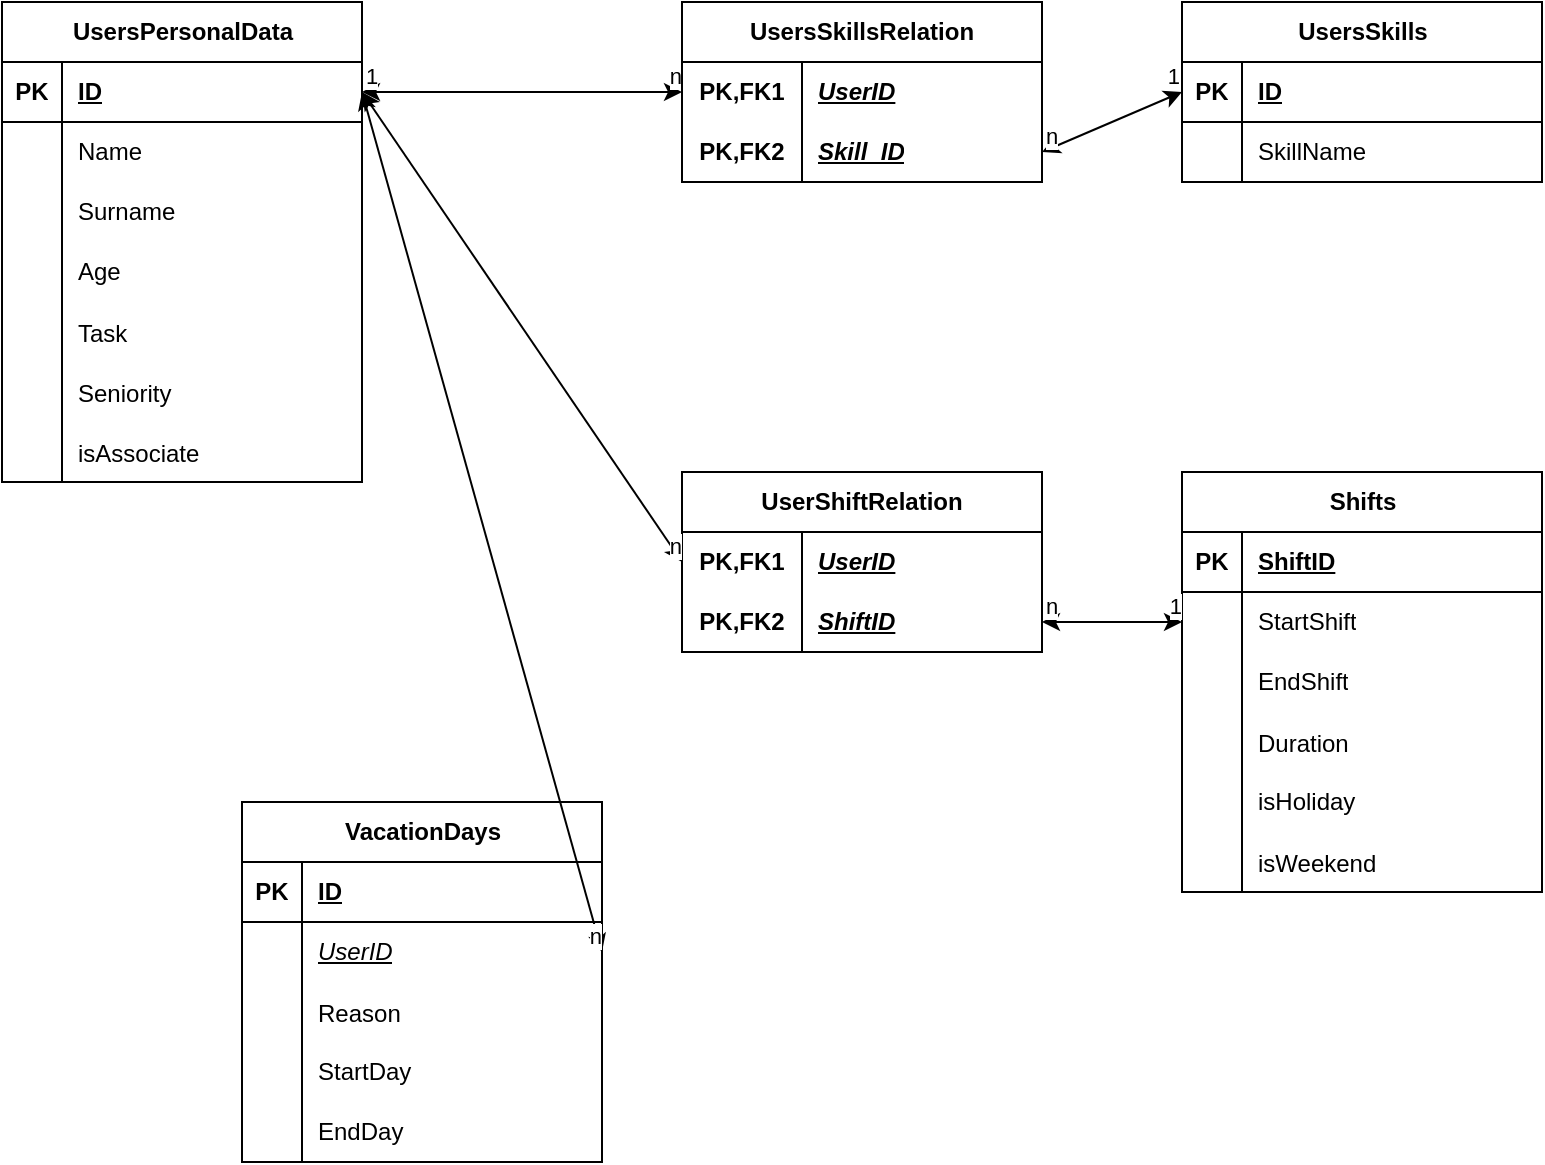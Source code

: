 <mxfile version="21.2.3" type="device">
  <diagram name="Pagina-1" id="dLxvylgiUTiGegp5KjUo">
    <mxGraphModel dx="1434" dy="794" grid="1" gridSize="10" guides="1" tooltips="1" connect="1" arrows="1" fold="1" page="1" pageScale="1" pageWidth="1654" pageHeight="1169" math="0" shadow="0">
      <root>
        <mxCell id="0" />
        <mxCell id="1" parent="0" />
        <mxCell id="ZmfaEJOe7WPnqcubcP7j-56" value="" style="endArrow=classic;html=1;rounded=0;startArrow=classic;startFill=1;exitX=1;exitY=0.5;exitDx=0;exitDy=0;entryX=0;entryY=0.5;entryDx=0;entryDy=0;" edge="1" parent="1" source="ZmfaEJOe7WPnqcubcP7j-64" target="ZmfaEJOe7WPnqcubcP7j-117">
          <mxGeometry relative="1" as="geometry">
            <mxPoint x="160" y="90" as="sourcePoint" />
            <mxPoint x="250" y="90" as="targetPoint" />
          </mxGeometry>
        </mxCell>
        <mxCell id="ZmfaEJOe7WPnqcubcP7j-58" value="1" style="edgeLabel;resizable=0;html=1;align=left;verticalAlign=bottom;" connectable="0" vertex="1" parent="ZmfaEJOe7WPnqcubcP7j-56">
          <mxGeometry x="-1" relative="1" as="geometry" />
        </mxCell>
        <mxCell id="ZmfaEJOe7WPnqcubcP7j-59" value="n" style="edgeLabel;resizable=0;html=1;align=right;verticalAlign=bottom;" connectable="0" vertex="1" parent="ZmfaEJOe7WPnqcubcP7j-56">
          <mxGeometry x="1" relative="1" as="geometry" />
        </mxCell>
        <mxCell id="ZmfaEJOe7WPnqcubcP7j-60" value="" style="endArrow=classic;html=1;rounded=0;startArrow=classic;startFill=1;entryX=0;entryY=0.5;entryDx=0;entryDy=0;exitX=1;exitY=0.5;exitDx=0;exitDy=0;" edge="1" parent="1" source="ZmfaEJOe7WPnqcubcP7j-120" target="ZmfaEJOe7WPnqcubcP7j-103">
          <mxGeometry relative="1" as="geometry">
            <mxPoint x="640" y="115" as="sourcePoint" />
            <mxPoint x="740" y="90" as="targetPoint" />
          </mxGeometry>
        </mxCell>
        <mxCell id="ZmfaEJOe7WPnqcubcP7j-61" value="n" style="edgeLabel;resizable=0;html=1;align=left;verticalAlign=bottom;" connectable="0" vertex="1" parent="ZmfaEJOe7WPnqcubcP7j-60">
          <mxGeometry x="-1" relative="1" as="geometry" />
        </mxCell>
        <mxCell id="ZmfaEJOe7WPnqcubcP7j-62" value="1" style="edgeLabel;resizable=0;html=1;align=right;verticalAlign=bottom;" connectable="0" vertex="1" parent="ZmfaEJOe7WPnqcubcP7j-60">
          <mxGeometry x="1" relative="1" as="geometry" />
        </mxCell>
        <mxCell id="ZmfaEJOe7WPnqcubcP7j-63" value="UsersPersonalData" style="shape=table;startSize=30;container=1;collapsible=1;childLayout=tableLayout;fixedRows=1;rowLines=0;fontStyle=1;align=center;resizeLast=1;html=1;" vertex="1" parent="1">
          <mxGeometry x="20" y="60" width="180" height="240" as="geometry" />
        </mxCell>
        <mxCell id="ZmfaEJOe7WPnqcubcP7j-64" value="" style="shape=tableRow;horizontal=0;startSize=0;swimlaneHead=0;swimlaneBody=0;fillColor=none;collapsible=0;dropTarget=0;points=[[0,0.5],[1,0.5]];portConstraint=eastwest;top=0;left=0;right=0;bottom=1;" vertex="1" parent="ZmfaEJOe7WPnqcubcP7j-63">
          <mxGeometry y="30" width="180" height="30" as="geometry" />
        </mxCell>
        <mxCell id="ZmfaEJOe7WPnqcubcP7j-65" value="PK" style="shape=partialRectangle;connectable=0;fillColor=none;top=0;left=0;bottom=0;right=0;fontStyle=1;overflow=hidden;whiteSpace=wrap;html=1;" vertex="1" parent="ZmfaEJOe7WPnqcubcP7j-64">
          <mxGeometry width="30" height="30" as="geometry">
            <mxRectangle width="30" height="30" as="alternateBounds" />
          </mxGeometry>
        </mxCell>
        <mxCell id="ZmfaEJOe7WPnqcubcP7j-66" value="&lt;div&gt;ID&lt;/div&gt;" style="shape=partialRectangle;connectable=0;fillColor=none;top=0;left=0;bottom=0;right=0;align=left;spacingLeft=6;fontStyle=5;overflow=hidden;whiteSpace=wrap;html=1;" vertex="1" parent="ZmfaEJOe7WPnqcubcP7j-64">
          <mxGeometry x="30" width="150" height="30" as="geometry">
            <mxRectangle width="150" height="30" as="alternateBounds" />
          </mxGeometry>
        </mxCell>
        <mxCell id="ZmfaEJOe7WPnqcubcP7j-67" value="" style="shape=tableRow;horizontal=0;startSize=0;swimlaneHead=0;swimlaneBody=0;fillColor=none;collapsible=0;dropTarget=0;points=[[0,0.5],[1,0.5]];portConstraint=eastwest;top=0;left=0;right=0;bottom=0;" vertex="1" parent="ZmfaEJOe7WPnqcubcP7j-63">
          <mxGeometry y="60" width="180" height="30" as="geometry" />
        </mxCell>
        <mxCell id="ZmfaEJOe7WPnqcubcP7j-68" value="" style="shape=partialRectangle;connectable=0;fillColor=none;top=0;left=0;bottom=0;right=0;editable=1;overflow=hidden;whiteSpace=wrap;html=1;" vertex="1" parent="ZmfaEJOe7WPnqcubcP7j-67">
          <mxGeometry width="30" height="30" as="geometry">
            <mxRectangle width="30" height="30" as="alternateBounds" />
          </mxGeometry>
        </mxCell>
        <mxCell id="ZmfaEJOe7WPnqcubcP7j-69" value="Name" style="shape=partialRectangle;connectable=0;fillColor=none;top=0;left=0;bottom=0;right=0;align=left;spacingLeft=6;overflow=hidden;whiteSpace=wrap;html=1;" vertex="1" parent="ZmfaEJOe7WPnqcubcP7j-67">
          <mxGeometry x="30" width="150" height="30" as="geometry">
            <mxRectangle width="150" height="30" as="alternateBounds" />
          </mxGeometry>
        </mxCell>
        <mxCell id="ZmfaEJOe7WPnqcubcP7j-70" value="" style="shape=tableRow;horizontal=0;startSize=0;swimlaneHead=0;swimlaneBody=0;fillColor=none;collapsible=0;dropTarget=0;points=[[0,0.5],[1,0.5]];portConstraint=eastwest;top=0;left=0;right=0;bottom=0;" vertex="1" parent="ZmfaEJOe7WPnqcubcP7j-63">
          <mxGeometry y="90" width="180" height="30" as="geometry" />
        </mxCell>
        <mxCell id="ZmfaEJOe7WPnqcubcP7j-71" value="" style="shape=partialRectangle;connectable=0;fillColor=none;top=0;left=0;bottom=0;right=0;editable=1;overflow=hidden;whiteSpace=wrap;html=1;" vertex="1" parent="ZmfaEJOe7WPnqcubcP7j-70">
          <mxGeometry width="30" height="30" as="geometry">
            <mxRectangle width="30" height="30" as="alternateBounds" />
          </mxGeometry>
        </mxCell>
        <mxCell id="ZmfaEJOe7WPnqcubcP7j-72" value="Surname" style="shape=partialRectangle;connectable=0;fillColor=none;top=0;left=0;bottom=0;right=0;align=left;spacingLeft=6;overflow=hidden;whiteSpace=wrap;html=1;" vertex="1" parent="ZmfaEJOe7WPnqcubcP7j-70">
          <mxGeometry x="30" width="150" height="30" as="geometry">
            <mxRectangle width="150" height="30" as="alternateBounds" />
          </mxGeometry>
        </mxCell>
        <mxCell id="ZmfaEJOe7WPnqcubcP7j-73" value="" style="shape=tableRow;horizontal=0;startSize=0;swimlaneHead=0;swimlaneBody=0;fillColor=none;collapsible=0;dropTarget=0;points=[[0,0.5],[1,0.5]];portConstraint=eastwest;top=0;left=0;right=0;bottom=0;" vertex="1" parent="ZmfaEJOe7WPnqcubcP7j-63">
          <mxGeometry y="120" width="180" height="30" as="geometry" />
        </mxCell>
        <mxCell id="ZmfaEJOe7WPnqcubcP7j-74" value="" style="shape=partialRectangle;connectable=0;fillColor=none;top=0;left=0;bottom=0;right=0;editable=1;overflow=hidden;whiteSpace=wrap;html=1;" vertex="1" parent="ZmfaEJOe7WPnqcubcP7j-73">
          <mxGeometry width="30" height="30" as="geometry">
            <mxRectangle width="30" height="30" as="alternateBounds" />
          </mxGeometry>
        </mxCell>
        <mxCell id="ZmfaEJOe7WPnqcubcP7j-75" value="Age" style="shape=partialRectangle;connectable=0;fillColor=none;top=0;left=0;bottom=0;right=0;align=left;spacingLeft=6;overflow=hidden;whiteSpace=wrap;html=1;" vertex="1" parent="ZmfaEJOe7WPnqcubcP7j-73">
          <mxGeometry x="30" width="150" height="30" as="geometry">
            <mxRectangle width="150" height="30" as="alternateBounds" />
          </mxGeometry>
        </mxCell>
        <mxCell id="ZmfaEJOe7WPnqcubcP7j-166" value="" style="shape=tableRow;horizontal=0;startSize=0;swimlaneHead=0;swimlaneBody=0;fillColor=none;collapsible=0;dropTarget=0;points=[[0,0.5],[1,0.5]];portConstraint=eastwest;top=0;left=0;right=0;bottom=0;" vertex="1" parent="ZmfaEJOe7WPnqcubcP7j-63">
          <mxGeometry y="150" width="180" height="30" as="geometry" />
        </mxCell>
        <mxCell id="ZmfaEJOe7WPnqcubcP7j-167" value="" style="shape=partialRectangle;connectable=0;fillColor=none;top=0;left=0;bottom=0;right=0;editable=1;overflow=hidden;" vertex="1" parent="ZmfaEJOe7WPnqcubcP7j-166">
          <mxGeometry width="30" height="30" as="geometry">
            <mxRectangle width="30" height="30" as="alternateBounds" />
          </mxGeometry>
        </mxCell>
        <mxCell id="ZmfaEJOe7WPnqcubcP7j-168" value="Task" style="shape=partialRectangle;connectable=0;fillColor=none;top=0;left=0;bottom=0;right=0;align=left;spacingLeft=6;overflow=hidden;" vertex="1" parent="ZmfaEJOe7WPnqcubcP7j-166">
          <mxGeometry x="30" width="150" height="30" as="geometry">
            <mxRectangle width="150" height="30" as="alternateBounds" />
          </mxGeometry>
        </mxCell>
        <mxCell id="ZmfaEJOe7WPnqcubcP7j-204" value="" style="shape=tableRow;horizontal=0;startSize=0;swimlaneHead=0;swimlaneBody=0;fillColor=none;collapsible=0;dropTarget=0;points=[[0,0.5],[1,0.5]];portConstraint=eastwest;top=0;left=0;right=0;bottom=0;" vertex="1" parent="ZmfaEJOe7WPnqcubcP7j-63">
          <mxGeometry y="180" width="180" height="30" as="geometry" />
        </mxCell>
        <mxCell id="ZmfaEJOe7WPnqcubcP7j-205" value="" style="shape=partialRectangle;connectable=0;fillColor=none;top=0;left=0;bottom=0;right=0;editable=1;overflow=hidden;" vertex="1" parent="ZmfaEJOe7WPnqcubcP7j-204">
          <mxGeometry width="30" height="30" as="geometry">
            <mxRectangle width="30" height="30" as="alternateBounds" />
          </mxGeometry>
        </mxCell>
        <mxCell id="ZmfaEJOe7WPnqcubcP7j-206" value="Seniority" style="shape=partialRectangle;connectable=0;fillColor=none;top=0;left=0;bottom=0;right=0;align=left;spacingLeft=6;overflow=hidden;" vertex="1" parent="ZmfaEJOe7WPnqcubcP7j-204">
          <mxGeometry x="30" width="150" height="30" as="geometry">
            <mxRectangle width="150" height="30" as="alternateBounds" />
          </mxGeometry>
        </mxCell>
        <mxCell id="ZmfaEJOe7WPnqcubcP7j-207" value="" style="shape=tableRow;horizontal=0;startSize=0;swimlaneHead=0;swimlaneBody=0;fillColor=none;collapsible=0;dropTarget=0;points=[[0,0.5],[1,0.5]];portConstraint=eastwest;top=0;left=0;right=0;bottom=0;" vertex="1" parent="ZmfaEJOe7WPnqcubcP7j-63">
          <mxGeometry y="210" width="180" height="30" as="geometry" />
        </mxCell>
        <mxCell id="ZmfaEJOe7WPnqcubcP7j-208" value="" style="shape=partialRectangle;connectable=0;fillColor=none;top=0;left=0;bottom=0;right=0;editable=1;overflow=hidden;" vertex="1" parent="ZmfaEJOe7WPnqcubcP7j-207">
          <mxGeometry width="30" height="30" as="geometry">
            <mxRectangle width="30" height="30" as="alternateBounds" />
          </mxGeometry>
        </mxCell>
        <mxCell id="ZmfaEJOe7WPnqcubcP7j-209" value="isAssociate" style="shape=partialRectangle;connectable=0;fillColor=none;top=0;left=0;bottom=0;right=0;align=left;spacingLeft=6;overflow=hidden;" vertex="1" parent="ZmfaEJOe7WPnqcubcP7j-207">
          <mxGeometry x="30" width="150" height="30" as="geometry">
            <mxRectangle width="150" height="30" as="alternateBounds" />
          </mxGeometry>
        </mxCell>
        <mxCell id="ZmfaEJOe7WPnqcubcP7j-102" value="UsersSkills" style="shape=table;startSize=30;container=1;collapsible=1;childLayout=tableLayout;fixedRows=1;rowLines=0;fontStyle=1;align=center;resizeLast=1;html=1;" vertex="1" parent="1">
          <mxGeometry x="610" y="60" width="180" height="90" as="geometry" />
        </mxCell>
        <mxCell id="ZmfaEJOe7WPnqcubcP7j-103" value="" style="shape=tableRow;horizontal=0;startSize=0;swimlaneHead=0;swimlaneBody=0;fillColor=none;collapsible=0;dropTarget=0;points=[[0,0.5],[1,0.5]];portConstraint=eastwest;top=0;left=0;right=0;bottom=1;" vertex="1" parent="ZmfaEJOe7WPnqcubcP7j-102">
          <mxGeometry y="30" width="180" height="30" as="geometry" />
        </mxCell>
        <mxCell id="ZmfaEJOe7WPnqcubcP7j-104" value="PK" style="shape=partialRectangle;connectable=0;fillColor=none;top=0;left=0;bottom=0;right=0;fontStyle=1;overflow=hidden;whiteSpace=wrap;html=1;" vertex="1" parent="ZmfaEJOe7WPnqcubcP7j-103">
          <mxGeometry width="30" height="30" as="geometry">
            <mxRectangle width="30" height="30" as="alternateBounds" />
          </mxGeometry>
        </mxCell>
        <mxCell id="ZmfaEJOe7WPnqcubcP7j-105" value="ID" style="shape=partialRectangle;connectable=0;fillColor=none;top=0;left=0;bottom=0;right=0;align=left;spacingLeft=6;fontStyle=5;overflow=hidden;whiteSpace=wrap;html=1;" vertex="1" parent="ZmfaEJOe7WPnqcubcP7j-103">
          <mxGeometry x="30" width="150" height="30" as="geometry">
            <mxRectangle width="150" height="30" as="alternateBounds" />
          </mxGeometry>
        </mxCell>
        <mxCell id="ZmfaEJOe7WPnqcubcP7j-106" value="" style="shape=tableRow;horizontal=0;startSize=0;swimlaneHead=0;swimlaneBody=0;fillColor=none;collapsible=0;dropTarget=0;points=[[0,0.5],[1,0.5]];portConstraint=eastwest;top=0;left=0;right=0;bottom=0;" vertex="1" parent="ZmfaEJOe7WPnqcubcP7j-102">
          <mxGeometry y="60" width="180" height="30" as="geometry" />
        </mxCell>
        <mxCell id="ZmfaEJOe7WPnqcubcP7j-107" value="" style="shape=partialRectangle;connectable=0;fillColor=none;top=0;left=0;bottom=0;right=0;editable=1;overflow=hidden;whiteSpace=wrap;html=1;" vertex="1" parent="ZmfaEJOe7WPnqcubcP7j-106">
          <mxGeometry width="30" height="30" as="geometry">
            <mxRectangle width="30" height="30" as="alternateBounds" />
          </mxGeometry>
        </mxCell>
        <mxCell id="ZmfaEJOe7WPnqcubcP7j-108" value="SkillName" style="shape=partialRectangle;connectable=0;fillColor=none;top=0;left=0;bottom=0;right=0;align=left;spacingLeft=6;overflow=hidden;whiteSpace=wrap;html=1;" vertex="1" parent="ZmfaEJOe7WPnqcubcP7j-106">
          <mxGeometry x="30" width="150" height="30" as="geometry">
            <mxRectangle width="150" height="30" as="alternateBounds" />
          </mxGeometry>
        </mxCell>
        <mxCell id="ZmfaEJOe7WPnqcubcP7j-116" value="UsersSkillsRelation" style="shape=table;startSize=30;container=1;collapsible=1;childLayout=tableLayout;fixedRows=1;rowLines=0;fontStyle=1;align=center;resizeLast=1;html=1;whiteSpace=wrap;" vertex="1" parent="1">
          <mxGeometry x="360" y="60" width="180" height="90" as="geometry" />
        </mxCell>
        <mxCell id="ZmfaEJOe7WPnqcubcP7j-117" value="" style="shape=tableRow;horizontal=0;startSize=0;swimlaneHead=0;swimlaneBody=0;fillColor=none;collapsible=0;dropTarget=0;points=[[0,0.5],[1,0.5]];portConstraint=eastwest;top=0;left=0;right=0;bottom=0;html=1;" vertex="1" parent="ZmfaEJOe7WPnqcubcP7j-116">
          <mxGeometry y="30" width="180" height="30" as="geometry" />
        </mxCell>
        <mxCell id="ZmfaEJOe7WPnqcubcP7j-118" value="PK,FK1" style="shape=partialRectangle;connectable=0;fillColor=none;top=0;left=0;bottom=0;right=0;fontStyle=1;overflow=hidden;html=1;whiteSpace=wrap;" vertex="1" parent="ZmfaEJOe7WPnqcubcP7j-117">
          <mxGeometry width="60" height="30" as="geometry">
            <mxRectangle width="60" height="30" as="alternateBounds" />
          </mxGeometry>
        </mxCell>
        <mxCell id="ZmfaEJOe7WPnqcubcP7j-119" value="UserID" style="shape=partialRectangle;connectable=0;fillColor=none;top=0;left=0;bottom=0;right=0;align=left;spacingLeft=6;fontStyle=7;overflow=hidden;html=1;whiteSpace=wrap;" vertex="1" parent="ZmfaEJOe7WPnqcubcP7j-117">
          <mxGeometry x="60" width="120" height="30" as="geometry">
            <mxRectangle width="120" height="30" as="alternateBounds" />
          </mxGeometry>
        </mxCell>
        <mxCell id="ZmfaEJOe7WPnqcubcP7j-120" value="" style="shape=tableRow;horizontal=0;startSize=0;swimlaneHead=0;swimlaneBody=0;fillColor=none;collapsible=0;dropTarget=0;points=[[0,0.5],[1,0.5]];portConstraint=eastwest;top=0;left=0;right=0;bottom=1;html=1;" vertex="1" parent="ZmfaEJOe7WPnqcubcP7j-116">
          <mxGeometry y="60" width="180" height="30" as="geometry" />
        </mxCell>
        <mxCell id="ZmfaEJOe7WPnqcubcP7j-121" value="PK,FK2" style="shape=partialRectangle;connectable=0;fillColor=none;top=0;left=0;bottom=0;right=0;fontStyle=1;overflow=hidden;html=1;whiteSpace=wrap;" vertex="1" parent="ZmfaEJOe7WPnqcubcP7j-120">
          <mxGeometry width="60" height="30" as="geometry">
            <mxRectangle width="60" height="30" as="alternateBounds" />
          </mxGeometry>
        </mxCell>
        <mxCell id="ZmfaEJOe7WPnqcubcP7j-122" value="Skill_ID" style="shape=partialRectangle;connectable=0;fillColor=none;top=0;left=0;bottom=0;right=0;align=left;spacingLeft=6;fontStyle=7;overflow=hidden;html=1;whiteSpace=wrap;" vertex="1" parent="ZmfaEJOe7WPnqcubcP7j-120">
          <mxGeometry x="60" width="120" height="30" as="geometry">
            <mxRectangle width="120" height="30" as="alternateBounds" />
          </mxGeometry>
        </mxCell>
        <mxCell id="ZmfaEJOe7WPnqcubcP7j-129" value="UserShiftRelation" style="shape=table;startSize=30;container=1;collapsible=1;childLayout=tableLayout;fixedRows=1;rowLines=0;fontStyle=1;align=center;resizeLast=1;html=1;whiteSpace=wrap;" vertex="1" parent="1">
          <mxGeometry x="360" y="295" width="180" height="90" as="geometry" />
        </mxCell>
        <mxCell id="ZmfaEJOe7WPnqcubcP7j-130" value="" style="shape=tableRow;horizontal=0;startSize=0;swimlaneHead=0;swimlaneBody=0;fillColor=none;collapsible=0;dropTarget=0;points=[[0,0.5],[1,0.5]];portConstraint=eastwest;top=0;left=0;right=0;bottom=0;html=1;" vertex="1" parent="ZmfaEJOe7WPnqcubcP7j-129">
          <mxGeometry y="30" width="180" height="30" as="geometry" />
        </mxCell>
        <mxCell id="ZmfaEJOe7WPnqcubcP7j-131" value="PK,FK1" style="shape=partialRectangle;connectable=0;fillColor=none;top=0;left=0;bottom=0;right=0;fontStyle=1;overflow=hidden;html=1;whiteSpace=wrap;" vertex="1" parent="ZmfaEJOe7WPnqcubcP7j-130">
          <mxGeometry width="60" height="30" as="geometry">
            <mxRectangle width="60" height="30" as="alternateBounds" />
          </mxGeometry>
        </mxCell>
        <mxCell id="ZmfaEJOe7WPnqcubcP7j-132" value="UserID" style="shape=partialRectangle;connectable=0;fillColor=none;top=0;left=0;bottom=0;right=0;align=left;spacingLeft=6;fontStyle=7;overflow=hidden;html=1;whiteSpace=wrap;" vertex="1" parent="ZmfaEJOe7WPnqcubcP7j-130">
          <mxGeometry x="60" width="120" height="30" as="geometry">
            <mxRectangle width="120" height="30" as="alternateBounds" />
          </mxGeometry>
        </mxCell>
        <mxCell id="ZmfaEJOe7WPnqcubcP7j-133" value="" style="shape=tableRow;horizontal=0;startSize=0;swimlaneHead=0;swimlaneBody=0;fillColor=none;collapsible=0;dropTarget=0;points=[[0,0.5],[1,0.5]];portConstraint=eastwest;top=0;left=0;right=0;bottom=1;html=1;" vertex="1" parent="ZmfaEJOe7WPnqcubcP7j-129">
          <mxGeometry y="60" width="180" height="30" as="geometry" />
        </mxCell>
        <mxCell id="ZmfaEJOe7WPnqcubcP7j-134" value="PK,FK2" style="shape=partialRectangle;connectable=0;fillColor=none;top=0;left=0;bottom=0;right=0;fontStyle=1;overflow=hidden;html=1;whiteSpace=wrap;" vertex="1" parent="ZmfaEJOe7WPnqcubcP7j-133">
          <mxGeometry width="60" height="30" as="geometry">
            <mxRectangle width="60" height="30" as="alternateBounds" />
          </mxGeometry>
        </mxCell>
        <mxCell id="ZmfaEJOe7WPnqcubcP7j-135" value="&lt;i&gt;ShiftID&lt;/i&gt;" style="shape=partialRectangle;connectable=0;fillColor=none;top=0;left=0;bottom=0;right=0;align=left;spacingLeft=6;fontStyle=5;overflow=hidden;html=1;whiteSpace=wrap;" vertex="1" parent="ZmfaEJOe7WPnqcubcP7j-133">
          <mxGeometry x="60" width="120" height="30" as="geometry">
            <mxRectangle width="120" height="30" as="alternateBounds" />
          </mxGeometry>
        </mxCell>
        <mxCell id="ZmfaEJOe7WPnqcubcP7j-136" value="Shifts" style="shape=table;startSize=30;container=1;collapsible=1;childLayout=tableLayout;fixedRows=1;rowLines=0;fontStyle=1;align=center;resizeLast=1;html=1;" vertex="1" parent="1">
          <mxGeometry x="610" y="295" width="180" height="210" as="geometry" />
        </mxCell>
        <mxCell id="ZmfaEJOe7WPnqcubcP7j-137" value="" style="shape=tableRow;horizontal=0;startSize=0;swimlaneHead=0;swimlaneBody=0;fillColor=none;collapsible=0;dropTarget=0;points=[[0,0.5],[1,0.5]];portConstraint=eastwest;top=0;left=0;right=0;bottom=1;" vertex="1" parent="ZmfaEJOe7WPnqcubcP7j-136">
          <mxGeometry y="30" width="180" height="30" as="geometry" />
        </mxCell>
        <mxCell id="ZmfaEJOe7WPnqcubcP7j-138" value="PK" style="shape=partialRectangle;connectable=0;fillColor=none;top=0;left=0;bottom=0;right=0;fontStyle=1;overflow=hidden;whiteSpace=wrap;html=1;" vertex="1" parent="ZmfaEJOe7WPnqcubcP7j-137">
          <mxGeometry width="30" height="30" as="geometry">
            <mxRectangle width="30" height="30" as="alternateBounds" />
          </mxGeometry>
        </mxCell>
        <mxCell id="ZmfaEJOe7WPnqcubcP7j-139" value="ShiftID" style="shape=partialRectangle;connectable=0;fillColor=none;top=0;left=0;bottom=0;right=0;align=left;spacingLeft=6;fontStyle=5;overflow=hidden;whiteSpace=wrap;html=1;" vertex="1" parent="ZmfaEJOe7WPnqcubcP7j-137">
          <mxGeometry x="30" width="150" height="30" as="geometry">
            <mxRectangle width="150" height="30" as="alternateBounds" />
          </mxGeometry>
        </mxCell>
        <mxCell id="ZmfaEJOe7WPnqcubcP7j-140" value="" style="shape=tableRow;horizontal=0;startSize=0;swimlaneHead=0;swimlaneBody=0;fillColor=none;collapsible=0;dropTarget=0;points=[[0,0.5],[1,0.5]];portConstraint=eastwest;top=0;left=0;right=0;bottom=0;" vertex="1" parent="ZmfaEJOe7WPnqcubcP7j-136">
          <mxGeometry y="60" width="180" height="30" as="geometry" />
        </mxCell>
        <mxCell id="ZmfaEJOe7WPnqcubcP7j-141" value="" style="shape=partialRectangle;connectable=0;fillColor=none;top=0;left=0;bottom=0;right=0;editable=1;overflow=hidden;whiteSpace=wrap;html=1;" vertex="1" parent="ZmfaEJOe7WPnqcubcP7j-140">
          <mxGeometry width="30" height="30" as="geometry">
            <mxRectangle width="30" height="30" as="alternateBounds" />
          </mxGeometry>
        </mxCell>
        <mxCell id="ZmfaEJOe7WPnqcubcP7j-142" value="StartShift" style="shape=partialRectangle;connectable=0;fillColor=none;top=0;left=0;bottom=0;right=0;align=left;spacingLeft=6;overflow=hidden;whiteSpace=wrap;html=1;" vertex="1" parent="ZmfaEJOe7WPnqcubcP7j-140">
          <mxGeometry x="30" width="150" height="30" as="geometry">
            <mxRectangle width="150" height="30" as="alternateBounds" />
          </mxGeometry>
        </mxCell>
        <mxCell id="ZmfaEJOe7WPnqcubcP7j-143" value="" style="shape=tableRow;horizontal=0;startSize=0;swimlaneHead=0;swimlaneBody=0;fillColor=none;collapsible=0;dropTarget=0;points=[[0,0.5],[1,0.5]];portConstraint=eastwest;top=0;left=0;right=0;bottom=0;" vertex="1" parent="ZmfaEJOe7WPnqcubcP7j-136">
          <mxGeometry y="90" width="180" height="30" as="geometry" />
        </mxCell>
        <mxCell id="ZmfaEJOe7WPnqcubcP7j-144" value="" style="shape=partialRectangle;connectable=0;fillColor=none;top=0;left=0;bottom=0;right=0;editable=1;overflow=hidden;whiteSpace=wrap;html=1;" vertex="1" parent="ZmfaEJOe7WPnqcubcP7j-143">
          <mxGeometry width="30" height="30" as="geometry">
            <mxRectangle width="30" height="30" as="alternateBounds" />
          </mxGeometry>
        </mxCell>
        <mxCell id="ZmfaEJOe7WPnqcubcP7j-145" value="EndShift" style="shape=partialRectangle;connectable=0;fillColor=none;top=0;left=0;bottom=0;right=0;align=left;spacingLeft=6;overflow=hidden;whiteSpace=wrap;html=1;" vertex="1" parent="ZmfaEJOe7WPnqcubcP7j-143">
          <mxGeometry x="30" width="150" height="30" as="geometry">
            <mxRectangle width="150" height="30" as="alternateBounds" />
          </mxGeometry>
        </mxCell>
        <mxCell id="ZmfaEJOe7WPnqcubcP7j-153" value="" style="shape=tableRow;horizontal=0;startSize=0;swimlaneHead=0;swimlaneBody=0;fillColor=none;collapsible=0;dropTarget=0;points=[[0,0.5],[1,0.5]];portConstraint=eastwest;top=0;left=0;right=0;bottom=0;" vertex="1" parent="ZmfaEJOe7WPnqcubcP7j-136">
          <mxGeometry y="120" width="180" height="30" as="geometry" />
        </mxCell>
        <mxCell id="ZmfaEJOe7WPnqcubcP7j-154" value="" style="shape=partialRectangle;connectable=0;fillColor=none;top=0;left=0;bottom=0;right=0;editable=1;overflow=hidden;" vertex="1" parent="ZmfaEJOe7WPnqcubcP7j-153">
          <mxGeometry width="30" height="30" as="geometry">
            <mxRectangle width="30" height="30" as="alternateBounds" />
          </mxGeometry>
        </mxCell>
        <mxCell id="ZmfaEJOe7WPnqcubcP7j-155" value="Duration" style="shape=partialRectangle;connectable=0;fillColor=none;top=0;left=0;bottom=0;right=0;align=left;spacingLeft=6;overflow=hidden;" vertex="1" parent="ZmfaEJOe7WPnqcubcP7j-153">
          <mxGeometry x="30" width="150" height="30" as="geometry">
            <mxRectangle width="150" height="30" as="alternateBounds" />
          </mxGeometry>
        </mxCell>
        <mxCell id="ZmfaEJOe7WPnqcubcP7j-146" value="" style="shape=tableRow;horizontal=0;startSize=0;swimlaneHead=0;swimlaneBody=0;fillColor=none;collapsible=0;dropTarget=0;points=[[0,0.5],[1,0.5]];portConstraint=eastwest;top=0;left=0;right=0;bottom=0;" vertex="1" parent="ZmfaEJOe7WPnqcubcP7j-136">
          <mxGeometry y="150" width="180" height="30" as="geometry" />
        </mxCell>
        <mxCell id="ZmfaEJOe7WPnqcubcP7j-147" value="" style="shape=partialRectangle;connectable=0;fillColor=none;top=0;left=0;bottom=0;right=0;editable=1;overflow=hidden;whiteSpace=wrap;html=1;" vertex="1" parent="ZmfaEJOe7WPnqcubcP7j-146">
          <mxGeometry width="30" height="30" as="geometry">
            <mxRectangle width="30" height="30" as="alternateBounds" />
          </mxGeometry>
        </mxCell>
        <mxCell id="ZmfaEJOe7WPnqcubcP7j-148" value="isHoliday" style="shape=partialRectangle;connectable=0;fillColor=none;top=0;left=0;bottom=0;right=0;align=left;spacingLeft=6;overflow=hidden;whiteSpace=wrap;html=1;" vertex="1" parent="ZmfaEJOe7WPnqcubcP7j-146">
          <mxGeometry x="30" width="150" height="30" as="geometry">
            <mxRectangle width="150" height="30" as="alternateBounds" />
          </mxGeometry>
        </mxCell>
        <mxCell id="ZmfaEJOe7WPnqcubcP7j-150" value="" style="shape=tableRow;horizontal=0;startSize=0;swimlaneHead=0;swimlaneBody=0;fillColor=none;collapsible=0;dropTarget=0;points=[[0,0.5],[1,0.5]];portConstraint=eastwest;top=0;left=0;right=0;bottom=0;" vertex="1" parent="ZmfaEJOe7WPnqcubcP7j-136">
          <mxGeometry y="180" width="180" height="30" as="geometry" />
        </mxCell>
        <mxCell id="ZmfaEJOe7WPnqcubcP7j-151" value="" style="shape=partialRectangle;connectable=0;fillColor=none;top=0;left=0;bottom=0;right=0;editable=1;overflow=hidden;" vertex="1" parent="ZmfaEJOe7WPnqcubcP7j-150">
          <mxGeometry width="30" height="30" as="geometry">
            <mxRectangle width="30" height="30" as="alternateBounds" />
          </mxGeometry>
        </mxCell>
        <mxCell id="ZmfaEJOe7WPnqcubcP7j-152" value="isWeekend" style="shape=partialRectangle;connectable=0;fillColor=none;top=0;left=0;bottom=0;right=0;align=left;spacingLeft=6;overflow=hidden;" vertex="1" parent="ZmfaEJOe7WPnqcubcP7j-150">
          <mxGeometry x="30" width="150" height="30" as="geometry">
            <mxRectangle width="150" height="30" as="alternateBounds" />
          </mxGeometry>
        </mxCell>
        <mxCell id="ZmfaEJOe7WPnqcubcP7j-160" value="" style="endArrow=classic;html=1;rounded=0;startArrow=classic;startFill=1;entryX=0;entryY=0.5;entryDx=0;entryDy=0;exitX=1;exitY=0.5;exitDx=0;exitDy=0;" edge="1" parent="1" source="ZmfaEJOe7WPnqcubcP7j-133" target="ZmfaEJOe7WPnqcubcP7j-140">
          <mxGeometry relative="1" as="geometry">
            <mxPoint x="740" y="209" as="sourcePoint" />
            <mxPoint x="810" y="179" as="targetPoint" />
          </mxGeometry>
        </mxCell>
        <mxCell id="ZmfaEJOe7WPnqcubcP7j-161" value="n" style="edgeLabel;resizable=0;html=1;align=left;verticalAlign=bottom;" connectable="0" vertex="1" parent="ZmfaEJOe7WPnqcubcP7j-160">
          <mxGeometry x="-1" relative="1" as="geometry" />
        </mxCell>
        <mxCell id="ZmfaEJOe7WPnqcubcP7j-162" value="1" style="edgeLabel;resizable=0;html=1;align=right;verticalAlign=bottom;" connectable="0" vertex="1" parent="ZmfaEJOe7WPnqcubcP7j-160">
          <mxGeometry x="1" relative="1" as="geometry" />
        </mxCell>
        <mxCell id="ZmfaEJOe7WPnqcubcP7j-163" value="" style="endArrow=classic;html=1;rounded=0;startArrow=classic;startFill=1;exitX=1;exitY=0.5;exitDx=0;exitDy=0;entryX=0;entryY=0.5;entryDx=0;entryDy=0;" edge="1" parent="1" source="ZmfaEJOe7WPnqcubcP7j-64" target="ZmfaEJOe7WPnqcubcP7j-130">
          <mxGeometry relative="1" as="geometry">
            <mxPoint x="260" y="235" as="sourcePoint" />
            <mxPoint x="330" y="235" as="targetPoint" />
          </mxGeometry>
        </mxCell>
        <mxCell id="ZmfaEJOe7WPnqcubcP7j-164" value="1" style="edgeLabel;resizable=0;html=1;align=left;verticalAlign=bottom;" connectable="0" vertex="1" parent="ZmfaEJOe7WPnqcubcP7j-163">
          <mxGeometry x="-1" relative="1" as="geometry" />
        </mxCell>
        <mxCell id="ZmfaEJOe7WPnqcubcP7j-165" value="n" style="edgeLabel;resizable=0;html=1;align=right;verticalAlign=bottom;" connectable="0" vertex="1" parent="ZmfaEJOe7WPnqcubcP7j-163">
          <mxGeometry x="1" relative="1" as="geometry" />
        </mxCell>
        <mxCell id="ZmfaEJOe7WPnqcubcP7j-182" value="VacationDays" style="shape=table;startSize=30;container=1;collapsible=1;childLayout=tableLayout;fixedRows=1;rowLines=0;fontStyle=1;align=center;resizeLast=1;html=1;" vertex="1" parent="1">
          <mxGeometry x="140" y="460" width="180" height="180" as="geometry" />
        </mxCell>
        <mxCell id="ZmfaEJOe7WPnqcubcP7j-183" value="" style="shape=tableRow;horizontal=0;startSize=0;swimlaneHead=0;swimlaneBody=0;fillColor=none;collapsible=0;dropTarget=0;points=[[0,0.5],[1,0.5]];portConstraint=eastwest;top=0;left=0;right=0;bottom=1;" vertex="1" parent="ZmfaEJOe7WPnqcubcP7j-182">
          <mxGeometry y="30" width="180" height="30" as="geometry" />
        </mxCell>
        <mxCell id="ZmfaEJOe7WPnqcubcP7j-184" value="PK" style="shape=partialRectangle;connectable=0;fillColor=none;top=0;left=0;bottom=0;right=0;fontStyle=1;overflow=hidden;whiteSpace=wrap;html=1;" vertex="1" parent="ZmfaEJOe7WPnqcubcP7j-183">
          <mxGeometry width="30" height="30" as="geometry">
            <mxRectangle width="30" height="30" as="alternateBounds" />
          </mxGeometry>
        </mxCell>
        <mxCell id="ZmfaEJOe7WPnqcubcP7j-185" value="&lt;div&gt;ID&lt;/div&gt;" style="shape=partialRectangle;connectable=0;fillColor=none;top=0;left=0;bottom=0;right=0;align=left;spacingLeft=6;fontStyle=5;overflow=hidden;whiteSpace=wrap;html=1;" vertex="1" parent="ZmfaEJOe7WPnqcubcP7j-183">
          <mxGeometry x="30" width="150" height="30" as="geometry">
            <mxRectangle width="150" height="30" as="alternateBounds" />
          </mxGeometry>
        </mxCell>
        <mxCell id="ZmfaEJOe7WPnqcubcP7j-186" value="" style="shape=tableRow;horizontal=0;startSize=0;swimlaneHead=0;swimlaneBody=0;fillColor=none;collapsible=0;dropTarget=0;points=[[0,0.5],[1,0.5]];portConstraint=eastwest;top=0;left=0;right=0;bottom=0;" vertex="1" parent="ZmfaEJOe7WPnqcubcP7j-182">
          <mxGeometry y="60" width="180" height="30" as="geometry" />
        </mxCell>
        <mxCell id="ZmfaEJOe7WPnqcubcP7j-187" value="" style="shape=partialRectangle;connectable=0;fillColor=none;top=0;left=0;bottom=0;right=0;editable=1;overflow=hidden;whiteSpace=wrap;html=1;" vertex="1" parent="ZmfaEJOe7WPnqcubcP7j-186">
          <mxGeometry width="30" height="30" as="geometry">
            <mxRectangle width="30" height="30" as="alternateBounds" />
          </mxGeometry>
        </mxCell>
        <mxCell id="ZmfaEJOe7WPnqcubcP7j-188" value="UserID" style="shape=partialRectangle;connectable=0;fillColor=none;top=0;left=0;bottom=0;right=0;align=left;spacingLeft=6;overflow=hidden;whiteSpace=wrap;html=1;fontStyle=6" vertex="1" parent="ZmfaEJOe7WPnqcubcP7j-186">
          <mxGeometry x="30" width="150" height="30" as="geometry">
            <mxRectangle width="150" height="30" as="alternateBounds" />
          </mxGeometry>
        </mxCell>
        <mxCell id="ZmfaEJOe7WPnqcubcP7j-199" value="" style="shape=tableRow;horizontal=0;startSize=0;swimlaneHead=0;swimlaneBody=0;fillColor=none;collapsible=0;dropTarget=0;points=[[0,0.5],[1,0.5]];portConstraint=eastwest;top=0;left=0;right=0;bottom=0;" vertex="1" parent="ZmfaEJOe7WPnqcubcP7j-182">
          <mxGeometry y="90" width="180" height="30" as="geometry" />
        </mxCell>
        <mxCell id="ZmfaEJOe7WPnqcubcP7j-200" value="" style="shape=partialRectangle;connectable=0;fillColor=none;top=0;left=0;bottom=0;right=0;editable=1;overflow=hidden;" vertex="1" parent="ZmfaEJOe7WPnqcubcP7j-199">
          <mxGeometry width="30" height="30" as="geometry">
            <mxRectangle width="30" height="30" as="alternateBounds" />
          </mxGeometry>
        </mxCell>
        <mxCell id="ZmfaEJOe7WPnqcubcP7j-201" value="Reason" style="shape=partialRectangle;connectable=0;fillColor=none;top=0;left=0;bottom=0;right=0;align=left;spacingLeft=6;overflow=hidden;" vertex="1" parent="ZmfaEJOe7WPnqcubcP7j-199">
          <mxGeometry x="30" width="150" height="30" as="geometry">
            <mxRectangle width="150" height="30" as="alternateBounds" />
          </mxGeometry>
        </mxCell>
        <mxCell id="ZmfaEJOe7WPnqcubcP7j-189" value="" style="shape=tableRow;horizontal=0;startSize=0;swimlaneHead=0;swimlaneBody=0;fillColor=none;collapsible=0;dropTarget=0;points=[[0,0.5],[1,0.5]];portConstraint=eastwest;top=0;left=0;right=0;bottom=0;" vertex="1" parent="ZmfaEJOe7WPnqcubcP7j-182">
          <mxGeometry y="120" width="180" height="30" as="geometry" />
        </mxCell>
        <mxCell id="ZmfaEJOe7WPnqcubcP7j-190" value="" style="shape=partialRectangle;connectable=0;fillColor=none;top=0;left=0;bottom=0;right=0;editable=1;overflow=hidden;whiteSpace=wrap;html=1;" vertex="1" parent="ZmfaEJOe7WPnqcubcP7j-189">
          <mxGeometry width="30" height="30" as="geometry">
            <mxRectangle width="30" height="30" as="alternateBounds" />
          </mxGeometry>
        </mxCell>
        <mxCell id="ZmfaEJOe7WPnqcubcP7j-191" value="StartDay" style="shape=partialRectangle;connectable=0;fillColor=none;top=0;left=0;bottom=0;right=0;align=left;spacingLeft=6;overflow=hidden;whiteSpace=wrap;html=1;" vertex="1" parent="ZmfaEJOe7WPnqcubcP7j-189">
          <mxGeometry x="30" width="150" height="30" as="geometry">
            <mxRectangle width="150" height="30" as="alternateBounds" />
          </mxGeometry>
        </mxCell>
        <mxCell id="ZmfaEJOe7WPnqcubcP7j-192" value="" style="shape=tableRow;horizontal=0;startSize=0;swimlaneHead=0;swimlaneBody=0;fillColor=none;collapsible=0;dropTarget=0;points=[[0,0.5],[1,0.5]];portConstraint=eastwest;top=0;left=0;right=0;bottom=0;" vertex="1" parent="ZmfaEJOe7WPnqcubcP7j-182">
          <mxGeometry y="150" width="180" height="30" as="geometry" />
        </mxCell>
        <mxCell id="ZmfaEJOe7WPnqcubcP7j-193" value="" style="shape=partialRectangle;connectable=0;fillColor=none;top=0;left=0;bottom=0;right=0;editable=1;overflow=hidden;whiteSpace=wrap;html=1;" vertex="1" parent="ZmfaEJOe7WPnqcubcP7j-192">
          <mxGeometry width="30" height="30" as="geometry">
            <mxRectangle width="30" height="30" as="alternateBounds" />
          </mxGeometry>
        </mxCell>
        <mxCell id="ZmfaEJOe7WPnqcubcP7j-194" value="EndDay" style="shape=partialRectangle;connectable=0;fillColor=none;top=0;left=0;bottom=0;right=0;align=left;spacingLeft=6;overflow=hidden;whiteSpace=wrap;html=1;" vertex="1" parent="ZmfaEJOe7WPnqcubcP7j-192">
          <mxGeometry x="30" width="150" height="30" as="geometry">
            <mxRectangle width="150" height="30" as="alternateBounds" />
          </mxGeometry>
        </mxCell>
        <mxCell id="ZmfaEJOe7WPnqcubcP7j-195" value="" style="endArrow=classic;html=1;rounded=0;startArrow=classic;startFill=1;exitX=1;exitY=0.5;exitDx=0;exitDy=0;entryX=1;entryY=0.5;entryDx=0;entryDy=0;" edge="1" parent="1" source="ZmfaEJOe7WPnqcubcP7j-64" target="ZmfaEJOe7WPnqcubcP7j-186">
          <mxGeometry relative="1" as="geometry">
            <mxPoint x="230" y="420" as="sourcePoint" />
            <mxPoint x="300" y="655" as="targetPoint" />
          </mxGeometry>
        </mxCell>
        <mxCell id="ZmfaEJOe7WPnqcubcP7j-196" value="1" style="edgeLabel;resizable=0;html=1;align=left;verticalAlign=bottom;" connectable="0" vertex="1" parent="ZmfaEJOe7WPnqcubcP7j-195">
          <mxGeometry x="-1" relative="1" as="geometry" />
        </mxCell>
        <mxCell id="ZmfaEJOe7WPnqcubcP7j-197" value="n" style="edgeLabel;resizable=0;html=1;align=right;verticalAlign=bottom;" connectable="0" vertex="1" parent="ZmfaEJOe7WPnqcubcP7j-195">
          <mxGeometry x="1" relative="1" as="geometry" />
        </mxCell>
      </root>
    </mxGraphModel>
  </diagram>
</mxfile>
